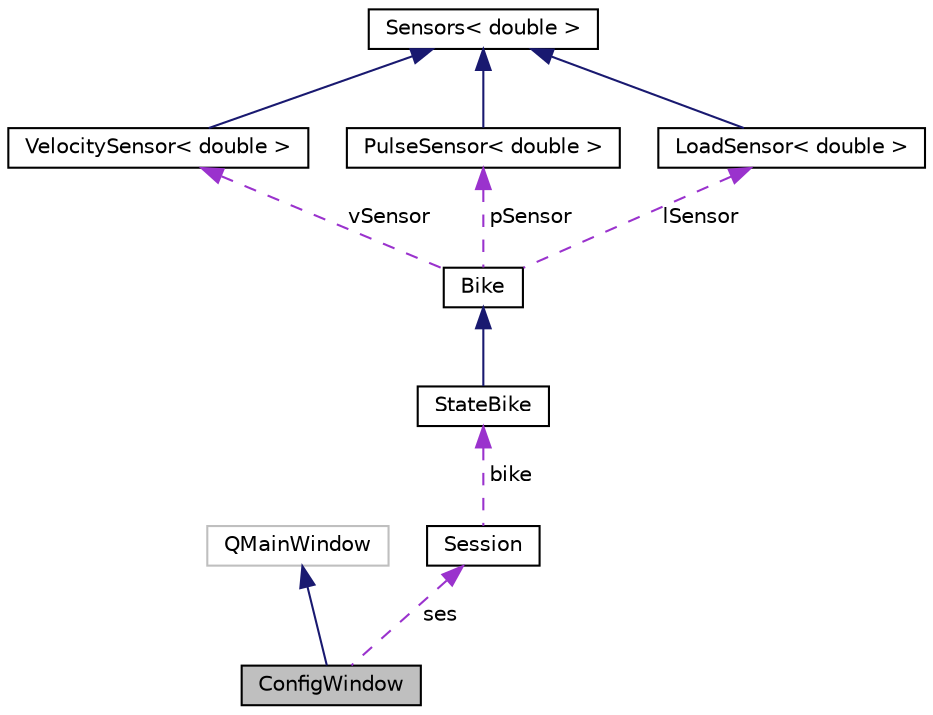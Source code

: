 digraph "ConfigWindow"
{
 // LATEX_PDF_SIZE
  edge [fontname="Helvetica",fontsize="10",labelfontname="Helvetica",labelfontsize="10"];
  node [fontname="Helvetica",fontsize="10",shape=record];
  Node1 [label="ConfigWindow",height=0.2,width=0.4,color="black", fillcolor="grey75", style="filled", fontcolor="black",tooltip="The ConfigWindow class: Ventana de configuración del puerto serie (Interfaz gráfica)"];
  Node2 -> Node1 [dir="back",color="midnightblue",fontsize="10",style="solid"];
  Node2 [label="QMainWindow",height=0.2,width=0.4,color="grey75", fillcolor="white", style="filled",tooltip=" "];
  Node3 -> Node1 [dir="back",color="darkorchid3",fontsize="10",style="dashed",label=" ses" ];
  Node3 [label="Session",height=0.2,width=0.4,color="black", fillcolor="white", style="filled",URL="$classSession.html",tooltip="The Session class: Clase abstracta para sesión de entrenamiento genérica."];
  Node4 -> Node3 [dir="back",color="darkorchid3",fontsize="10",style="dashed",label=" bike" ];
  Node4 [label="StateBike",height=0.2,width=0.4,color="black", fillcolor="white", style="filled",URL="$classStateBike.html",tooltip="The StateBike class: Esta clase corresponde a una bicicleta estática."];
  Node5 -> Node4 [dir="back",color="midnightblue",fontsize="10",style="solid"];
  Node5 [label="Bike",height=0.2,width=0.4,color="black", fillcolor="white", style="filled",URL="$classBike.html",tooltip="The Bike class: Clase abstracta de objeto Bike."];
  Node6 -> Node5 [dir="back",color="darkorchid3",fontsize="10",style="dashed",label=" vSensor" ];
  Node6 [label="VelocitySensor\< double \>",height=0.2,width=0.4,color="black", fillcolor="white", style="filled",URL="$classVelocitySensor.html",tooltip=" "];
  Node7 -> Node6 [dir="back",color="midnightblue",fontsize="10",style="solid"];
  Node7 [label="Sensors\< double \>",height=0.2,width=0.4,color="black", fillcolor="white", style="filled",URL="$classSensors.html",tooltip=" "];
  Node8 -> Node5 [dir="back",color="darkorchid3",fontsize="10",style="dashed",label=" pSensor" ];
  Node8 [label="PulseSensor\< double \>",height=0.2,width=0.4,color="black", fillcolor="white", style="filled",URL="$classPulseSensor.html",tooltip=" "];
  Node7 -> Node8 [dir="back",color="midnightblue",fontsize="10",style="solid"];
  Node9 -> Node5 [dir="back",color="darkorchid3",fontsize="10",style="dashed",label=" lSensor" ];
  Node9 [label="LoadSensor\< double \>",height=0.2,width=0.4,color="black", fillcolor="white", style="filled",URL="$classLoadSensor.html",tooltip=" "];
  Node7 -> Node9 [dir="back",color="midnightblue",fontsize="10",style="solid"];
}
